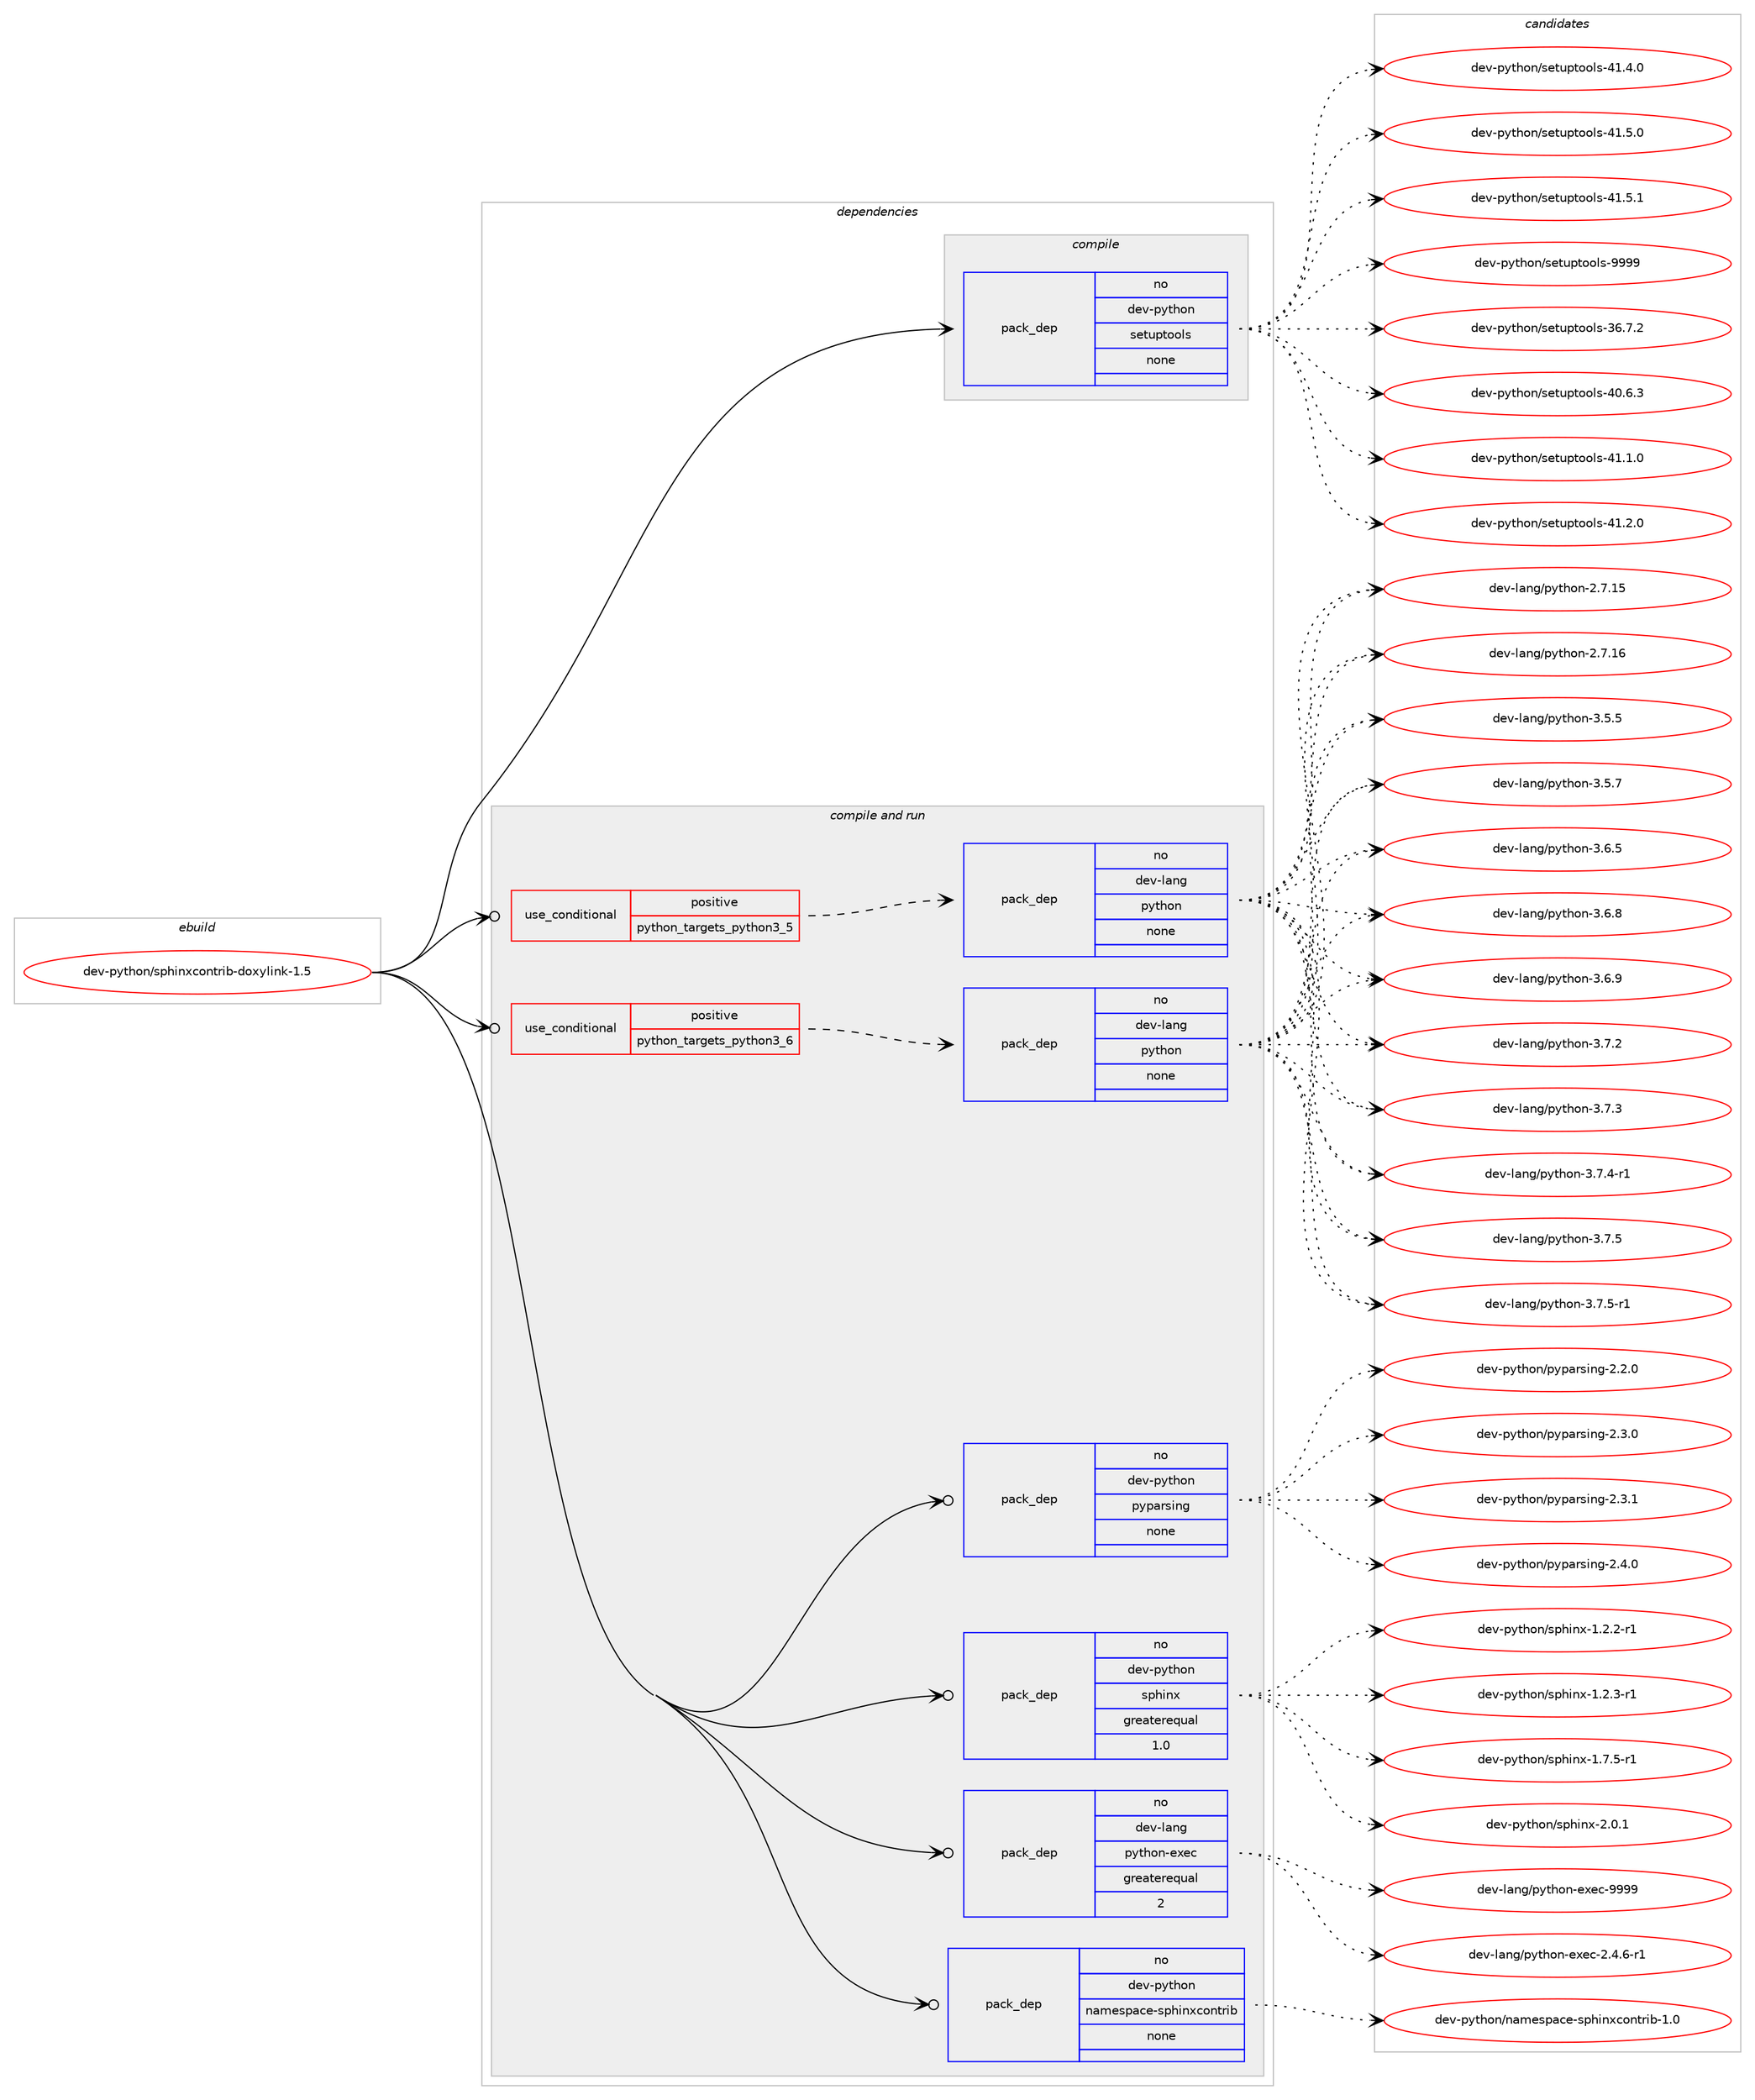 digraph prolog {

# *************
# Graph options
# *************

newrank=true;
concentrate=true;
compound=true;
graph [rankdir=LR,fontname=Helvetica,fontsize=10,ranksep=1.5];#, ranksep=2.5, nodesep=0.2];
edge  [arrowhead=vee];
node  [fontname=Helvetica,fontsize=10];

# **********
# The ebuild
# **********

subgraph cluster_leftcol {
color=gray;
rank=same;
label=<<i>ebuild</i>>;
id [label="dev-python/sphinxcontrib-doxylink-1.5", color=red, width=4, href="../dev-python/sphinxcontrib-doxylink-1.5.svg"];
}

# ****************
# The dependencies
# ****************

subgraph cluster_midcol {
color=gray;
label=<<i>dependencies</i>>;
subgraph cluster_compile {
fillcolor="#eeeeee";
style=filled;
label=<<i>compile</i>>;
subgraph pack476740 {
dependency638357 [label=<<TABLE BORDER="0" CELLBORDER="1" CELLSPACING="0" CELLPADDING="4" WIDTH="220"><TR><TD ROWSPAN="6" CELLPADDING="30">pack_dep</TD></TR><TR><TD WIDTH="110">no</TD></TR><TR><TD>dev-python</TD></TR><TR><TD>setuptools</TD></TR><TR><TD>none</TD></TR><TR><TD></TD></TR></TABLE>>, shape=none, color=blue];
}
id:e -> dependency638357:w [weight=20,style="solid",arrowhead="vee"];
}
subgraph cluster_compileandrun {
fillcolor="#eeeeee";
style=filled;
label=<<i>compile and run</i>>;
subgraph cond149736 {
dependency638358 [label=<<TABLE BORDER="0" CELLBORDER="1" CELLSPACING="0" CELLPADDING="4"><TR><TD ROWSPAN="3" CELLPADDING="10">use_conditional</TD></TR><TR><TD>positive</TD></TR><TR><TD>python_targets_python3_5</TD></TR></TABLE>>, shape=none, color=red];
subgraph pack476741 {
dependency638359 [label=<<TABLE BORDER="0" CELLBORDER="1" CELLSPACING="0" CELLPADDING="4" WIDTH="220"><TR><TD ROWSPAN="6" CELLPADDING="30">pack_dep</TD></TR><TR><TD WIDTH="110">no</TD></TR><TR><TD>dev-lang</TD></TR><TR><TD>python</TD></TR><TR><TD>none</TD></TR><TR><TD></TD></TR></TABLE>>, shape=none, color=blue];
}
dependency638358:e -> dependency638359:w [weight=20,style="dashed",arrowhead="vee"];
}
id:e -> dependency638358:w [weight=20,style="solid",arrowhead="odotvee"];
subgraph cond149737 {
dependency638360 [label=<<TABLE BORDER="0" CELLBORDER="1" CELLSPACING="0" CELLPADDING="4"><TR><TD ROWSPAN="3" CELLPADDING="10">use_conditional</TD></TR><TR><TD>positive</TD></TR><TR><TD>python_targets_python3_6</TD></TR></TABLE>>, shape=none, color=red];
subgraph pack476742 {
dependency638361 [label=<<TABLE BORDER="0" CELLBORDER="1" CELLSPACING="0" CELLPADDING="4" WIDTH="220"><TR><TD ROWSPAN="6" CELLPADDING="30">pack_dep</TD></TR><TR><TD WIDTH="110">no</TD></TR><TR><TD>dev-lang</TD></TR><TR><TD>python</TD></TR><TR><TD>none</TD></TR><TR><TD></TD></TR></TABLE>>, shape=none, color=blue];
}
dependency638360:e -> dependency638361:w [weight=20,style="dashed",arrowhead="vee"];
}
id:e -> dependency638360:w [weight=20,style="solid",arrowhead="odotvee"];
subgraph pack476743 {
dependency638362 [label=<<TABLE BORDER="0" CELLBORDER="1" CELLSPACING="0" CELLPADDING="4" WIDTH="220"><TR><TD ROWSPAN="6" CELLPADDING="30">pack_dep</TD></TR><TR><TD WIDTH="110">no</TD></TR><TR><TD>dev-lang</TD></TR><TR><TD>python-exec</TD></TR><TR><TD>greaterequal</TD></TR><TR><TD>2</TD></TR></TABLE>>, shape=none, color=blue];
}
id:e -> dependency638362:w [weight=20,style="solid",arrowhead="odotvee"];
subgraph pack476744 {
dependency638363 [label=<<TABLE BORDER="0" CELLBORDER="1" CELLSPACING="0" CELLPADDING="4" WIDTH="220"><TR><TD ROWSPAN="6" CELLPADDING="30">pack_dep</TD></TR><TR><TD WIDTH="110">no</TD></TR><TR><TD>dev-python</TD></TR><TR><TD>namespace-sphinxcontrib</TD></TR><TR><TD>none</TD></TR><TR><TD></TD></TR></TABLE>>, shape=none, color=blue];
}
id:e -> dependency638363:w [weight=20,style="solid",arrowhead="odotvee"];
subgraph pack476745 {
dependency638364 [label=<<TABLE BORDER="0" CELLBORDER="1" CELLSPACING="0" CELLPADDING="4" WIDTH="220"><TR><TD ROWSPAN="6" CELLPADDING="30">pack_dep</TD></TR><TR><TD WIDTH="110">no</TD></TR><TR><TD>dev-python</TD></TR><TR><TD>pyparsing</TD></TR><TR><TD>none</TD></TR><TR><TD></TD></TR></TABLE>>, shape=none, color=blue];
}
id:e -> dependency638364:w [weight=20,style="solid",arrowhead="odotvee"];
subgraph pack476746 {
dependency638365 [label=<<TABLE BORDER="0" CELLBORDER="1" CELLSPACING="0" CELLPADDING="4" WIDTH="220"><TR><TD ROWSPAN="6" CELLPADDING="30">pack_dep</TD></TR><TR><TD WIDTH="110">no</TD></TR><TR><TD>dev-python</TD></TR><TR><TD>sphinx</TD></TR><TR><TD>greaterequal</TD></TR><TR><TD>1.0</TD></TR></TABLE>>, shape=none, color=blue];
}
id:e -> dependency638365:w [weight=20,style="solid",arrowhead="odotvee"];
}
subgraph cluster_run {
fillcolor="#eeeeee";
style=filled;
label=<<i>run</i>>;
}
}

# **************
# The candidates
# **************

subgraph cluster_choices {
rank=same;
color=gray;
label=<<i>candidates</i>>;

subgraph choice476740 {
color=black;
nodesep=1;
choice100101118451121211161041111104711510111611711211611111110811545515446554650 [label="dev-python/setuptools-36.7.2", color=red, width=4,href="../dev-python/setuptools-36.7.2.svg"];
choice100101118451121211161041111104711510111611711211611111110811545524846544651 [label="dev-python/setuptools-40.6.3", color=red, width=4,href="../dev-python/setuptools-40.6.3.svg"];
choice100101118451121211161041111104711510111611711211611111110811545524946494648 [label="dev-python/setuptools-41.1.0", color=red, width=4,href="../dev-python/setuptools-41.1.0.svg"];
choice100101118451121211161041111104711510111611711211611111110811545524946504648 [label="dev-python/setuptools-41.2.0", color=red, width=4,href="../dev-python/setuptools-41.2.0.svg"];
choice100101118451121211161041111104711510111611711211611111110811545524946524648 [label="dev-python/setuptools-41.4.0", color=red, width=4,href="../dev-python/setuptools-41.4.0.svg"];
choice100101118451121211161041111104711510111611711211611111110811545524946534648 [label="dev-python/setuptools-41.5.0", color=red, width=4,href="../dev-python/setuptools-41.5.0.svg"];
choice100101118451121211161041111104711510111611711211611111110811545524946534649 [label="dev-python/setuptools-41.5.1", color=red, width=4,href="../dev-python/setuptools-41.5.1.svg"];
choice10010111845112121116104111110471151011161171121161111111081154557575757 [label="dev-python/setuptools-9999", color=red, width=4,href="../dev-python/setuptools-9999.svg"];
dependency638357:e -> choice100101118451121211161041111104711510111611711211611111110811545515446554650:w [style=dotted,weight="100"];
dependency638357:e -> choice100101118451121211161041111104711510111611711211611111110811545524846544651:w [style=dotted,weight="100"];
dependency638357:e -> choice100101118451121211161041111104711510111611711211611111110811545524946494648:w [style=dotted,weight="100"];
dependency638357:e -> choice100101118451121211161041111104711510111611711211611111110811545524946504648:w [style=dotted,weight="100"];
dependency638357:e -> choice100101118451121211161041111104711510111611711211611111110811545524946524648:w [style=dotted,weight="100"];
dependency638357:e -> choice100101118451121211161041111104711510111611711211611111110811545524946534648:w [style=dotted,weight="100"];
dependency638357:e -> choice100101118451121211161041111104711510111611711211611111110811545524946534649:w [style=dotted,weight="100"];
dependency638357:e -> choice10010111845112121116104111110471151011161171121161111111081154557575757:w [style=dotted,weight="100"];
}
subgraph choice476741 {
color=black;
nodesep=1;
choice10010111845108971101034711212111610411111045504655464953 [label="dev-lang/python-2.7.15", color=red, width=4,href="../dev-lang/python-2.7.15.svg"];
choice10010111845108971101034711212111610411111045504655464954 [label="dev-lang/python-2.7.16", color=red, width=4,href="../dev-lang/python-2.7.16.svg"];
choice100101118451089711010347112121116104111110455146534653 [label="dev-lang/python-3.5.5", color=red, width=4,href="../dev-lang/python-3.5.5.svg"];
choice100101118451089711010347112121116104111110455146534655 [label="dev-lang/python-3.5.7", color=red, width=4,href="../dev-lang/python-3.5.7.svg"];
choice100101118451089711010347112121116104111110455146544653 [label="dev-lang/python-3.6.5", color=red, width=4,href="../dev-lang/python-3.6.5.svg"];
choice100101118451089711010347112121116104111110455146544656 [label="dev-lang/python-3.6.8", color=red, width=4,href="../dev-lang/python-3.6.8.svg"];
choice100101118451089711010347112121116104111110455146544657 [label="dev-lang/python-3.6.9", color=red, width=4,href="../dev-lang/python-3.6.9.svg"];
choice100101118451089711010347112121116104111110455146554650 [label="dev-lang/python-3.7.2", color=red, width=4,href="../dev-lang/python-3.7.2.svg"];
choice100101118451089711010347112121116104111110455146554651 [label="dev-lang/python-3.7.3", color=red, width=4,href="../dev-lang/python-3.7.3.svg"];
choice1001011184510897110103471121211161041111104551465546524511449 [label="dev-lang/python-3.7.4-r1", color=red, width=4,href="../dev-lang/python-3.7.4-r1.svg"];
choice100101118451089711010347112121116104111110455146554653 [label="dev-lang/python-3.7.5", color=red, width=4,href="../dev-lang/python-3.7.5.svg"];
choice1001011184510897110103471121211161041111104551465546534511449 [label="dev-lang/python-3.7.5-r1", color=red, width=4,href="../dev-lang/python-3.7.5-r1.svg"];
dependency638359:e -> choice10010111845108971101034711212111610411111045504655464953:w [style=dotted,weight="100"];
dependency638359:e -> choice10010111845108971101034711212111610411111045504655464954:w [style=dotted,weight="100"];
dependency638359:e -> choice100101118451089711010347112121116104111110455146534653:w [style=dotted,weight="100"];
dependency638359:e -> choice100101118451089711010347112121116104111110455146534655:w [style=dotted,weight="100"];
dependency638359:e -> choice100101118451089711010347112121116104111110455146544653:w [style=dotted,weight="100"];
dependency638359:e -> choice100101118451089711010347112121116104111110455146544656:w [style=dotted,weight="100"];
dependency638359:e -> choice100101118451089711010347112121116104111110455146544657:w [style=dotted,weight="100"];
dependency638359:e -> choice100101118451089711010347112121116104111110455146554650:w [style=dotted,weight="100"];
dependency638359:e -> choice100101118451089711010347112121116104111110455146554651:w [style=dotted,weight="100"];
dependency638359:e -> choice1001011184510897110103471121211161041111104551465546524511449:w [style=dotted,weight="100"];
dependency638359:e -> choice100101118451089711010347112121116104111110455146554653:w [style=dotted,weight="100"];
dependency638359:e -> choice1001011184510897110103471121211161041111104551465546534511449:w [style=dotted,weight="100"];
}
subgraph choice476742 {
color=black;
nodesep=1;
choice10010111845108971101034711212111610411111045504655464953 [label="dev-lang/python-2.7.15", color=red, width=4,href="../dev-lang/python-2.7.15.svg"];
choice10010111845108971101034711212111610411111045504655464954 [label="dev-lang/python-2.7.16", color=red, width=4,href="../dev-lang/python-2.7.16.svg"];
choice100101118451089711010347112121116104111110455146534653 [label="dev-lang/python-3.5.5", color=red, width=4,href="../dev-lang/python-3.5.5.svg"];
choice100101118451089711010347112121116104111110455146534655 [label="dev-lang/python-3.5.7", color=red, width=4,href="../dev-lang/python-3.5.7.svg"];
choice100101118451089711010347112121116104111110455146544653 [label="dev-lang/python-3.6.5", color=red, width=4,href="../dev-lang/python-3.6.5.svg"];
choice100101118451089711010347112121116104111110455146544656 [label="dev-lang/python-3.6.8", color=red, width=4,href="../dev-lang/python-3.6.8.svg"];
choice100101118451089711010347112121116104111110455146544657 [label="dev-lang/python-3.6.9", color=red, width=4,href="../dev-lang/python-3.6.9.svg"];
choice100101118451089711010347112121116104111110455146554650 [label="dev-lang/python-3.7.2", color=red, width=4,href="../dev-lang/python-3.7.2.svg"];
choice100101118451089711010347112121116104111110455146554651 [label="dev-lang/python-3.7.3", color=red, width=4,href="../dev-lang/python-3.7.3.svg"];
choice1001011184510897110103471121211161041111104551465546524511449 [label="dev-lang/python-3.7.4-r1", color=red, width=4,href="../dev-lang/python-3.7.4-r1.svg"];
choice100101118451089711010347112121116104111110455146554653 [label="dev-lang/python-3.7.5", color=red, width=4,href="../dev-lang/python-3.7.5.svg"];
choice1001011184510897110103471121211161041111104551465546534511449 [label="dev-lang/python-3.7.5-r1", color=red, width=4,href="../dev-lang/python-3.7.5-r1.svg"];
dependency638361:e -> choice10010111845108971101034711212111610411111045504655464953:w [style=dotted,weight="100"];
dependency638361:e -> choice10010111845108971101034711212111610411111045504655464954:w [style=dotted,weight="100"];
dependency638361:e -> choice100101118451089711010347112121116104111110455146534653:w [style=dotted,weight="100"];
dependency638361:e -> choice100101118451089711010347112121116104111110455146534655:w [style=dotted,weight="100"];
dependency638361:e -> choice100101118451089711010347112121116104111110455146544653:w [style=dotted,weight="100"];
dependency638361:e -> choice100101118451089711010347112121116104111110455146544656:w [style=dotted,weight="100"];
dependency638361:e -> choice100101118451089711010347112121116104111110455146544657:w [style=dotted,weight="100"];
dependency638361:e -> choice100101118451089711010347112121116104111110455146554650:w [style=dotted,weight="100"];
dependency638361:e -> choice100101118451089711010347112121116104111110455146554651:w [style=dotted,weight="100"];
dependency638361:e -> choice1001011184510897110103471121211161041111104551465546524511449:w [style=dotted,weight="100"];
dependency638361:e -> choice100101118451089711010347112121116104111110455146554653:w [style=dotted,weight="100"];
dependency638361:e -> choice1001011184510897110103471121211161041111104551465546534511449:w [style=dotted,weight="100"];
}
subgraph choice476743 {
color=black;
nodesep=1;
choice10010111845108971101034711212111610411111045101120101994550465246544511449 [label="dev-lang/python-exec-2.4.6-r1", color=red, width=4,href="../dev-lang/python-exec-2.4.6-r1.svg"];
choice10010111845108971101034711212111610411111045101120101994557575757 [label="dev-lang/python-exec-9999", color=red, width=4,href="../dev-lang/python-exec-9999.svg"];
dependency638362:e -> choice10010111845108971101034711212111610411111045101120101994550465246544511449:w [style=dotted,weight="100"];
dependency638362:e -> choice10010111845108971101034711212111610411111045101120101994557575757:w [style=dotted,weight="100"];
}
subgraph choice476744 {
color=black;
nodesep=1;
choice100101118451121211161041111104711097109101115112979910145115112104105110120991111101161141059845494648 [label="dev-python/namespace-sphinxcontrib-1.0", color=red, width=4,href="../dev-python/namespace-sphinxcontrib-1.0.svg"];
dependency638363:e -> choice100101118451121211161041111104711097109101115112979910145115112104105110120991111101161141059845494648:w [style=dotted,weight="100"];
}
subgraph choice476745 {
color=black;
nodesep=1;
choice100101118451121211161041111104711212111297114115105110103455046504648 [label="dev-python/pyparsing-2.2.0", color=red, width=4,href="../dev-python/pyparsing-2.2.0.svg"];
choice100101118451121211161041111104711212111297114115105110103455046514648 [label="dev-python/pyparsing-2.3.0", color=red, width=4,href="../dev-python/pyparsing-2.3.0.svg"];
choice100101118451121211161041111104711212111297114115105110103455046514649 [label="dev-python/pyparsing-2.3.1", color=red, width=4,href="../dev-python/pyparsing-2.3.1.svg"];
choice100101118451121211161041111104711212111297114115105110103455046524648 [label="dev-python/pyparsing-2.4.0", color=red, width=4,href="../dev-python/pyparsing-2.4.0.svg"];
dependency638364:e -> choice100101118451121211161041111104711212111297114115105110103455046504648:w [style=dotted,weight="100"];
dependency638364:e -> choice100101118451121211161041111104711212111297114115105110103455046514648:w [style=dotted,weight="100"];
dependency638364:e -> choice100101118451121211161041111104711212111297114115105110103455046514649:w [style=dotted,weight="100"];
dependency638364:e -> choice100101118451121211161041111104711212111297114115105110103455046524648:w [style=dotted,weight="100"];
}
subgraph choice476746 {
color=black;
nodesep=1;
choice10010111845112121116104111110471151121041051101204549465046504511449 [label="dev-python/sphinx-1.2.2-r1", color=red, width=4,href="../dev-python/sphinx-1.2.2-r1.svg"];
choice10010111845112121116104111110471151121041051101204549465046514511449 [label="dev-python/sphinx-1.2.3-r1", color=red, width=4,href="../dev-python/sphinx-1.2.3-r1.svg"];
choice10010111845112121116104111110471151121041051101204549465546534511449 [label="dev-python/sphinx-1.7.5-r1", color=red, width=4,href="../dev-python/sphinx-1.7.5-r1.svg"];
choice1001011184511212111610411111047115112104105110120455046484649 [label="dev-python/sphinx-2.0.1", color=red, width=4,href="../dev-python/sphinx-2.0.1.svg"];
dependency638365:e -> choice10010111845112121116104111110471151121041051101204549465046504511449:w [style=dotted,weight="100"];
dependency638365:e -> choice10010111845112121116104111110471151121041051101204549465046514511449:w [style=dotted,weight="100"];
dependency638365:e -> choice10010111845112121116104111110471151121041051101204549465546534511449:w [style=dotted,weight="100"];
dependency638365:e -> choice1001011184511212111610411111047115112104105110120455046484649:w [style=dotted,weight="100"];
}
}

}
